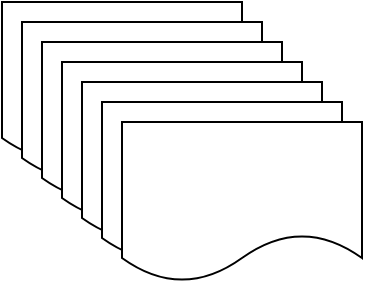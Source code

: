 <mxfile version="13.8.3" type="github">
  <diagram id="20NKR0finduaMMdDF93t" name="Page-1">
    <mxGraphModel dx="1422" dy="746" grid="1" gridSize="10" guides="1" tooltips="1" connect="1" arrows="1" fold="1" page="1" pageScale="1" pageWidth="980" pageHeight="1390" math="0" shadow="0">
      <root>
        <mxCell id="0" />
        <mxCell id="1" parent="0" />
        <mxCell id="VIegMmj3Bw1Hbn4ci5vz-1" value="" style="shape=document;whiteSpace=wrap;html=1;boundedLbl=1;" parent="1" vertex="1">
          <mxGeometry x="190" y="260" width="120" height="80" as="geometry" />
        </mxCell>
        <mxCell id="aeTMVRp2iXzErAJbh8yR-1" value="" style="shape=document;whiteSpace=wrap;html=1;boundedLbl=1;" vertex="1" parent="1">
          <mxGeometry x="200" y="270" width="120" height="80" as="geometry" />
        </mxCell>
        <mxCell id="aeTMVRp2iXzErAJbh8yR-2" value="" style="shape=document;whiteSpace=wrap;html=1;boundedLbl=1;" vertex="1" parent="1">
          <mxGeometry x="210" y="280" width="120" height="80" as="geometry" />
        </mxCell>
        <mxCell id="aeTMVRp2iXzErAJbh8yR-3" value="" style="shape=document;whiteSpace=wrap;html=1;boundedLbl=1;" vertex="1" parent="1">
          <mxGeometry x="220" y="290" width="120" height="80" as="geometry" />
        </mxCell>
        <mxCell id="aeTMVRp2iXzErAJbh8yR-4" value="" style="shape=document;whiteSpace=wrap;html=1;boundedLbl=1;" vertex="1" parent="1">
          <mxGeometry x="230" y="300" width="120" height="80" as="geometry" />
        </mxCell>
        <mxCell id="aeTMVRp2iXzErAJbh8yR-5" value="" style="shape=document;whiteSpace=wrap;html=1;boundedLbl=1;" vertex="1" parent="1">
          <mxGeometry x="240" y="310" width="120" height="80" as="geometry" />
        </mxCell>
        <mxCell id="aeTMVRp2iXzErAJbh8yR-6" value="" style="shape=document;whiteSpace=wrap;html=1;boundedLbl=1;" vertex="1" parent="1">
          <mxGeometry x="250" y="320" width="120" height="80" as="geometry" />
        </mxCell>
      </root>
    </mxGraphModel>
  </diagram>
</mxfile>
